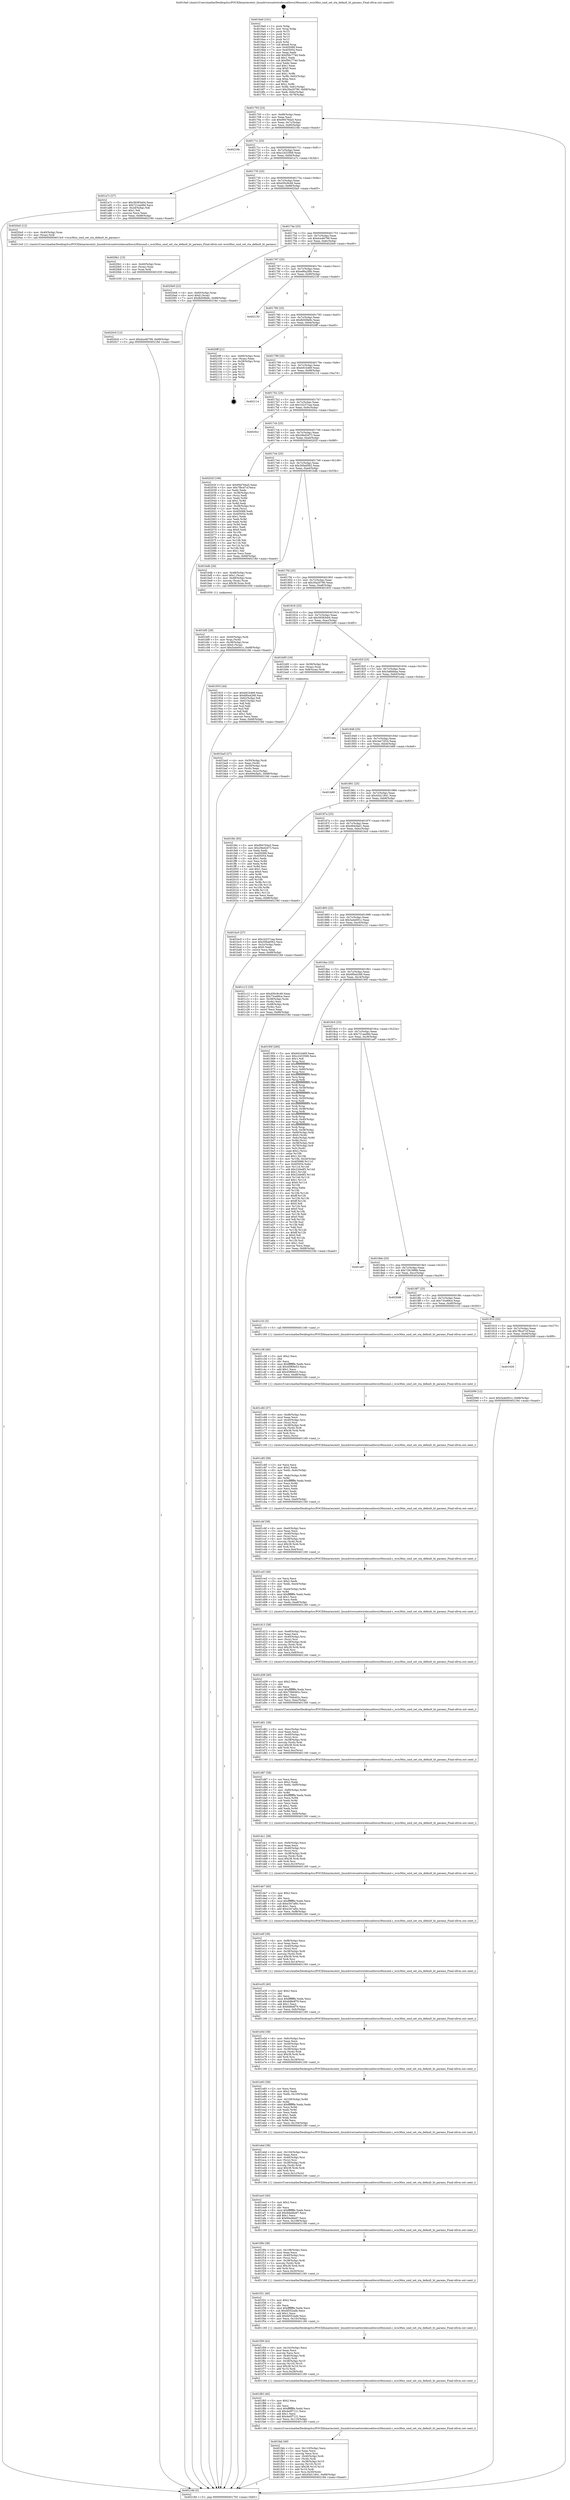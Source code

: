 digraph "0x4016a0" {
  label = "0x4016a0 (/mnt/c/Users/mathe/Desktop/tcc/POCII/binaries/extr_linuxdriversnetwirelessathwcn36xxsmd.c_wcn36xx_smd_set_sta_default_ht_params_Final-ollvm.out::main(0))"
  labelloc = "t"
  node[shape=record]

  Entry [label="",width=0.3,height=0.3,shape=circle,fillcolor=black,style=filled]
  "0x401705" [label="{
     0x401705 [23]\l
     | [instrs]\l
     &nbsp;&nbsp;0x401705 \<+3\>: mov -0x68(%rbp),%eax\l
     &nbsp;&nbsp;0x401708 \<+2\>: mov %eax,%ecx\l
     &nbsp;&nbsp;0x40170a \<+6\>: sub $0x994764a5,%ecx\l
     &nbsp;&nbsp;0x401710 \<+3\>: mov %eax,-0x7c(%rbp)\l
     &nbsp;&nbsp;0x401713 \<+3\>: mov %ecx,-0x80(%rbp)\l
     &nbsp;&nbsp;0x401716 \<+6\>: je 000000000040216b \<main+0xacb\>\l
  }"]
  "0x40216b" [label="{
     0x40216b\l
  }", style=dashed]
  "0x40171c" [label="{
     0x40171c [25]\l
     | [instrs]\l
     &nbsp;&nbsp;0x40171c \<+5\>: jmp 0000000000401721 \<main+0x81\>\l
     &nbsp;&nbsp;0x401721 \<+3\>: mov -0x7c(%rbp),%eax\l
     &nbsp;&nbsp;0x401724 \<+5\>: sub $0xc2433568,%eax\l
     &nbsp;&nbsp;0x401729 \<+6\>: mov %eax,-0x84(%rbp)\l
     &nbsp;&nbsp;0x40172f \<+6\>: je 0000000000401a7c \<main+0x3dc\>\l
  }"]
  Exit [label="",width=0.3,height=0.3,shape=circle,fillcolor=black,style=filled,peripheries=2]
  "0x401a7c" [label="{
     0x401a7c [27]\l
     | [instrs]\l
     &nbsp;&nbsp;0x401a7c \<+5\>: mov $0x39383e04,%eax\l
     &nbsp;&nbsp;0x401a81 \<+5\>: mov $0x721aed9d,%ecx\l
     &nbsp;&nbsp;0x401a86 \<+3\>: mov -0x2d(%rbp),%dl\l
     &nbsp;&nbsp;0x401a89 \<+3\>: test $0x1,%dl\l
     &nbsp;&nbsp;0x401a8c \<+3\>: cmovne %ecx,%eax\l
     &nbsp;&nbsp;0x401a8f \<+3\>: mov %eax,-0x68(%rbp)\l
     &nbsp;&nbsp;0x401a92 \<+5\>: jmp 000000000040218d \<main+0xaed\>\l
  }"]
  "0x401735" [label="{
     0x401735 [25]\l
     | [instrs]\l
     &nbsp;&nbsp;0x401735 \<+5\>: jmp 000000000040173a \<main+0x9a\>\l
     &nbsp;&nbsp;0x40173a \<+3\>: mov -0x7c(%rbp),%eax\l
     &nbsp;&nbsp;0x40173d \<+5\>: sub $0xd30c9c48,%eax\l
     &nbsp;&nbsp;0x401742 \<+6\>: mov %eax,-0x88(%rbp)\l
     &nbsp;&nbsp;0x401748 \<+6\>: je 00000000004020a5 \<main+0xa05\>\l
  }"]
  "0x4020c0" [label="{
     0x4020c0 [12]\l
     | [instrs]\l
     &nbsp;&nbsp;0x4020c0 \<+7\>: movl $0xdce46799,-0x68(%rbp)\l
     &nbsp;&nbsp;0x4020c7 \<+5\>: jmp 000000000040218d \<main+0xaed\>\l
  }"]
  "0x4020a5" [label="{
     0x4020a5 [12]\l
     | [instrs]\l
     &nbsp;&nbsp;0x4020a5 \<+4\>: mov -0x40(%rbp),%rax\l
     &nbsp;&nbsp;0x4020a9 \<+3\>: mov (%rax),%rdi\l
     &nbsp;&nbsp;0x4020ac \<+5\>: call 00000000004013c0 \<wcn36xx_smd_set_sta_default_ht_params\>\l
     | [calls]\l
     &nbsp;&nbsp;0x4013c0 \{1\} (/mnt/c/Users/mathe/Desktop/tcc/POCII/binaries/extr_linuxdriversnetwirelessathwcn36xxsmd.c_wcn36xx_smd_set_sta_default_ht_params_Final-ollvm.out::wcn36xx_smd_set_sta_default_ht_params)\l
  }"]
  "0x40174e" [label="{
     0x40174e [25]\l
     | [instrs]\l
     &nbsp;&nbsp;0x40174e \<+5\>: jmp 0000000000401753 \<main+0xb3\>\l
     &nbsp;&nbsp;0x401753 \<+3\>: mov -0x7c(%rbp),%eax\l
     &nbsp;&nbsp;0x401756 \<+5\>: sub $0xdce46799,%eax\l
     &nbsp;&nbsp;0x40175b \<+6\>: mov %eax,-0x8c(%rbp)\l
     &nbsp;&nbsp;0x401761 \<+6\>: je 00000000004020e9 \<main+0xa49\>\l
  }"]
  "0x4020b1" [label="{
     0x4020b1 [15]\l
     | [instrs]\l
     &nbsp;&nbsp;0x4020b1 \<+4\>: mov -0x40(%rbp),%rax\l
     &nbsp;&nbsp;0x4020b5 \<+3\>: mov (%rax),%rax\l
     &nbsp;&nbsp;0x4020b8 \<+3\>: mov %rax,%rdi\l
     &nbsp;&nbsp;0x4020bb \<+5\>: call 0000000000401030 \<free@plt\>\l
     | [calls]\l
     &nbsp;&nbsp;0x401030 \{1\} (unknown)\l
  }"]
  "0x4020e9" [label="{
     0x4020e9 [22]\l
     | [instrs]\l
     &nbsp;&nbsp;0x4020e9 \<+4\>: mov -0x60(%rbp),%rax\l
     &nbsp;&nbsp;0x4020ed \<+6\>: movl $0x0,(%rax)\l
     &nbsp;&nbsp;0x4020f3 \<+7\>: movl $0xfb509e9c,-0x68(%rbp)\l
     &nbsp;&nbsp;0x4020fa \<+5\>: jmp 000000000040218d \<main+0xaed\>\l
  }"]
  "0x401767" [label="{
     0x401767 [25]\l
     | [instrs]\l
     &nbsp;&nbsp;0x401767 \<+5\>: jmp 000000000040176c \<main+0xcc\>\l
     &nbsp;&nbsp;0x40176c \<+3\>: mov -0x7c(%rbp),%eax\l
     &nbsp;&nbsp;0x40176f \<+5\>: sub $0xe86a2f0b,%eax\l
     &nbsp;&nbsp;0x401774 \<+6\>: mov %eax,-0x90(%rbp)\l
     &nbsp;&nbsp;0x40177a \<+6\>: je 0000000000402150 \<main+0xab0\>\l
  }"]
  "0x401929" [label="{
     0x401929\l
  }", style=dashed]
  "0x402150" [label="{
     0x402150\l
  }", style=dashed]
  "0x401780" [label="{
     0x401780 [25]\l
     | [instrs]\l
     &nbsp;&nbsp;0x401780 \<+5\>: jmp 0000000000401785 \<main+0xe5\>\l
     &nbsp;&nbsp;0x401785 \<+3\>: mov -0x7c(%rbp),%eax\l
     &nbsp;&nbsp;0x401788 \<+5\>: sub $0xfb509e9c,%eax\l
     &nbsp;&nbsp;0x40178d \<+6\>: mov %eax,-0x94(%rbp)\l
     &nbsp;&nbsp;0x401793 \<+6\>: je 00000000004020ff \<main+0xa5f\>\l
  }"]
  "0x402099" [label="{
     0x402099 [12]\l
     | [instrs]\l
     &nbsp;&nbsp;0x402099 \<+7\>: movl $0x5a4e001c,-0x68(%rbp)\l
     &nbsp;&nbsp;0x4020a0 \<+5\>: jmp 000000000040218d \<main+0xaed\>\l
  }"]
  "0x4020ff" [label="{
     0x4020ff [21]\l
     | [instrs]\l
     &nbsp;&nbsp;0x4020ff \<+4\>: mov -0x60(%rbp),%rax\l
     &nbsp;&nbsp;0x402103 \<+2\>: mov (%rax),%eax\l
     &nbsp;&nbsp;0x402105 \<+4\>: lea -0x28(%rbp),%rsp\l
     &nbsp;&nbsp;0x402109 \<+1\>: pop %rbx\l
     &nbsp;&nbsp;0x40210a \<+2\>: pop %r12\l
     &nbsp;&nbsp;0x40210c \<+2\>: pop %r13\l
     &nbsp;&nbsp;0x40210e \<+2\>: pop %r14\l
     &nbsp;&nbsp;0x402110 \<+2\>: pop %r15\l
     &nbsp;&nbsp;0x402112 \<+1\>: pop %rbp\l
     &nbsp;&nbsp;0x402113 \<+1\>: ret\l
  }"]
  "0x401799" [label="{
     0x401799 [25]\l
     | [instrs]\l
     &nbsp;&nbsp;0x401799 \<+5\>: jmp 000000000040179e \<main+0xfe\>\l
     &nbsp;&nbsp;0x40179e \<+3\>: mov -0x7c(%rbp),%eax\l
     &nbsp;&nbsp;0x4017a1 \<+5\>: sub $0xb91b469,%eax\l
     &nbsp;&nbsp;0x4017a6 \<+6\>: mov %eax,-0x98(%rbp)\l
     &nbsp;&nbsp;0x4017ac \<+6\>: je 0000000000402114 \<main+0xa74\>\l
  }"]
  "0x401fab" [label="{
     0x401fab [49]\l
     | [instrs]\l
     &nbsp;&nbsp;0x401fab \<+6\>: mov -0x110(%rbp),%ecx\l
     &nbsp;&nbsp;0x401fb1 \<+3\>: imul %eax,%ecx\l
     &nbsp;&nbsp;0x401fb4 \<+3\>: movslq %ecx,%rsi\l
     &nbsp;&nbsp;0x401fb7 \<+4\>: mov -0x40(%rbp),%rdi\l
     &nbsp;&nbsp;0x401fbb \<+3\>: mov (%rdi),%rdi\l
     &nbsp;&nbsp;0x401fbe \<+4\>: mov -0x38(%rbp),%r10\l
     &nbsp;&nbsp;0x401fc2 \<+3\>: movslq (%r10),%r10\l
     &nbsp;&nbsp;0x401fc5 \<+4\>: imul $0x38,%r10,%r10\l
     &nbsp;&nbsp;0x401fc9 \<+3\>: add %r10,%rdi\l
     &nbsp;&nbsp;0x401fcc \<+4\>: mov %rsi,0x30(%rdi)\l
     &nbsp;&nbsp;0x401fd0 \<+7\>: movl $0x45d11841,-0x68(%rbp)\l
     &nbsp;&nbsp;0x401fd7 \<+5\>: jmp 000000000040218d \<main+0xaed\>\l
  }"]
  "0x402114" [label="{
     0x402114\l
  }", style=dashed]
  "0x4017b2" [label="{
     0x4017b2 [25]\l
     | [instrs]\l
     &nbsp;&nbsp;0x4017b2 \<+5\>: jmp 00000000004017b7 \<main+0x117\>\l
     &nbsp;&nbsp;0x4017b7 \<+3\>: mov -0x7c(%rbp),%eax\l
     &nbsp;&nbsp;0x4017ba \<+5\>: sub $0x1b237caa,%eax\l
     &nbsp;&nbsp;0x4017bf \<+6\>: mov %eax,-0x9c(%rbp)\l
     &nbsp;&nbsp;0x4017c5 \<+6\>: je 00000000004020cc \<main+0xa2c\>\l
  }"]
  "0x401f83" [label="{
     0x401f83 [40]\l
     | [instrs]\l
     &nbsp;&nbsp;0x401f83 \<+5\>: mov $0x2,%ecx\l
     &nbsp;&nbsp;0x401f88 \<+1\>: cltd\l
     &nbsp;&nbsp;0x401f89 \<+2\>: idiv %ecx\l
     &nbsp;&nbsp;0x401f8b \<+6\>: imul $0xfffffffe,%edx,%ecx\l
     &nbsp;&nbsp;0x401f91 \<+6\>: sub $0x4e0f7121,%ecx\l
     &nbsp;&nbsp;0x401f97 \<+3\>: add $0x1,%ecx\l
     &nbsp;&nbsp;0x401f9a \<+6\>: add $0x4e0f7121,%ecx\l
     &nbsp;&nbsp;0x401fa0 \<+6\>: mov %ecx,-0x110(%rbp)\l
     &nbsp;&nbsp;0x401fa6 \<+5\>: call 0000000000401160 \<next_i\>\l
     | [calls]\l
     &nbsp;&nbsp;0x401160 \{1\} (/mnt/c/Users/mathe/Desktop/tcc/POCII/binaries/extr_linuxdriversnetwirelessathwcn36xxsmd.c_wcn36xx_smd_set_sta_default_ht_params_Final-ollvm.out::next_i)\l
  }"]
  "0x4020cc" [label="{
     0x4020cc\l
  }", style=dashed]
  "0x4017cb" [label="{
     0x4017cb [25]\l
     | [instrs]\l
     &nbsp;&nbsp;0x4017cb \<+5\>: jmp 00000000004017d0 \<main+0x130\>\l
     &nbsp;&nbsp;0x4017d0 \<+3\>: mov -0x7c(%rbp),%eax\l
     &nbsp;&nbsp;0x4017d3 \<+5\>: sub $0x29ed2d73,%eax\l
     &nbsp;&nbsp;0x4017d8 \<+6\>: mov %eax,-0xa0(%rbp)\l
     &nbsp;&nbsp;0x4017de \<+6\>: je 000000000040202f \<main+0x98f\>\l
  }"]
  "0x401f59" [label="{
     0x401f59 [42]\l
     | [instrs]\l
     &nbsp;&nbsp;0x401f59 \<+6\>: mov -0x10c(%rbp),%ecx\l
     &nbsp;&nbsp;0x401f5f \<+3\>: imul %eax,%ecx\l
     &nbsp;&nbsp;0x401f62 \<+3\>: movslq %ecx,%rsi\l
     &nbsp;&nbsp;0x401f65 \<+4\>: mov -0x40(%rbp),%rdi\l
     &nbsp;&nbsp;0x401f69 \<+3\>: mov (%rdi),%rdi\l
     &nbsp;&nbsp;0x401f6c \<+4\>: mov -0x38(%rbp),%r10\l
     &nbsp;&nbsp;0x401f70 \<+3\>: movslq (%r10),%r10\l
     &nbsp;&nbsp;0x401f73 \<+4\>: imul $0x38,%r10,%r10\l
     &nbsp;&nbsp;0x401f77 \<+3\>: add %r10,%rdi\l
     &nbsp;&nbsp;0x401f7a \<+4\>: mov %rsi,0x28(%rdi)\l
     &nbsp;&nbsp;0x401f7e \<+5\>: call 0000000000401160 \<next_i\>\l
     | [calls]\l
     &nbsp;&nbsp;0x401160 \{1\} (/mnt/c/Users/mathe/Desktop/tcc/POCII/binaries/extr_linuxdriversnetwirelessathwcn36xxsmd.c_wcn36xx_smd_set_sta_default_ht_params_Final-ollvm.out::next_i)\l
  }"]
  "0x40202f" [label="{
     0x40202f [106]\l
     | [instrs]\l
     &nbsp;&nbsp;0x40202f \<+5\>: mov $0x994764a5,%eax\l
     &nbsp;&nbsp;0x402034 \<+5\>: mov $0x7fbcd7cf,%ecx\l
     &nbsp;&nbsp;0x402039 \<+2\>: xor %edx,%edx\l
     &nbsp;&nbsp;0x40203b \<+4\>: mov -0x38(%rbp),%rsi\l
     &nbsp;&nbsp;0x40203f \<+2\>: mov (%rsi),%edi\l
     &nbsp;&nbsp;0x402041 \<+3\>: mov %edx,%r8d\l
     &nbsp;&nbsp;0x402044 \<+4\>: sub $0x1,%r8d\l
     &nbsp;&nbsp;0x402048 \<+3\>: sub %r8d,%edi\l
     &nbsp;&nbsp;0x40204b \<+4\>: mov -0x38(%rbp),%rsi\l
     &nbsp;&nbsp;0x40204f \<+2\>: mov %edi,(%rsi)\l
     &nbsp;&nbsp;0x402051 \<+7\>: mov 0x405068,%edi\l
     &nbsp;&nbsp;0x402058 \<+8\>: mov 0x405054,%r8d\l
     &nbsp;&nbsp;0x402060 \<+3\>: sub $0x1,%edx\l
     &nbsp;&nbsp;0x402063 \<+3\>: mov %edi,%r9d\l
     &nbsp;&nbsp;0x402066 \<+3\>: add %edx,%r9d\l
     &nbsp;&nbsp;0x402069 \<+4\>: imul %r9d,%edi\l
     &nbsp;&nbsp;0x40206d \<+3\>: and $0x1,%edi\l
     &nbsp;&nbsp;0x402070 \<+3\>: cmp $0x0,%edi\l
     &nbsp;&nbsp;0x402073 \<+4\>: sete %r10b\l
     &nbsp;&nbsp;0x402077 \<+4\>: cmp $0xa,%r8d\l
     &nbsp;&nbsp;0x40207b \<+4\>: setl %r11b\l
     &nbsp;&nbsp;0x40207f \<+3\>: mov %r10b,%bl\l
     &nbsp;&nbsp;0x402082 \<+3\>: and %r11b,%bl\l
     &nbsp;&nbsp;0x402085 \<+3\>: xor %r11b,%r10b\l
     &nbsp;&nbsp;0x402088 \<+3\>: or %r10b,%bl\l
     &nbsp;&nbsp;0x40208b \<+3\>: test $0x1,%bl\l
     &nbsp;&nbsp;0x40208e \<+3\>: cmovne %ecx,%eax\l
     &nbsp;&nbsp;0x402091 \<+3\>: mov %eax,-0x68(%rbp)\l
     &nbsp;&nbsp;0x402094 \<+5\>: jmp 000000000040218d \<main+0xaed\>\l
  }"]
  "0x4017e4" [label="{
     0x4017e4 [25]\l
     | [instrs]\l
     &nbsp;&nbsp;0x4017e4 \<+5\>: jmp 00000000004017e9 \<main+0x149\>\l
     &nbsp;&nbsp;0x4017e9 \<+3\>: mov -0x7c(%rbp),%eax\l
     &nbsp;&nbsp;0x4017ec \<+5\>: sub $0x300ad562,%eax\l
     &nbsp;&nbsp;0x4017f1 \<+6\>: mov %eax,-0xa4(%rbp)\l
     &nbsp;&nbsp;0x4017f7 \<+6\>: je 0000000000401bdb \<main+0x53b\>\l
  }"]
  "0x401f31" [label="{
     0x401f31 [40]\l
     | [instrs]\l
     &nbsp;&nbsp;0x401f31 \<+5\>: mov $0x2,%ecx\l
     &nbsp;&nbsp;0x401f36 \<+1\>: cltd\l
     &nbsp;&nbsp;0x401f37 \<+2\>: idiv %ecx\l
     &nbsp;&nbsp;0x401f39 \<+6\>: imul $0xfffffffe,%edx,%ecx\l
     &nbsp;&nbsp;0x401f3f \<+6\>: sub $0xfd552adb,%ecx\l
     &nbsp;&nbsp;0x401f45 \<+3\>: add $0x1,%ecx\l
     &nbsp;&nbsp;0x401f48 \<+6\>: add $0xfd552adb,%ecx\l
     &nbsp;&nbsp;0x401f4e \<+6\>: mov %ecx,-0x10c(%rbp)\l
     &nbsp;&nbsp;0x401f54 \<+5\>: call 0000000000401160 \<next_i\>\l
     | [calls]\l
     &nbsp;&nbsp;0x401160 \{1\} (/mnt/c/Users/mathe/Desktop/tcc/POCII/binaries/extr_linuxdriversnetwirelessathwcn36xxsmd.c_wcn36xx_smd_set_sta_default_ht_params_Final-ollvm.out::next_i)\l
  }"]
  "0x401bdb" [label="{
     0x401bdb [26]\l
     | [instrs]\l
     &nbsp;&nbsp;0x401bdb \<+4\>: mov -0x48(%rbp),%rax\l
     &nbsp;&nbsp;0x401bdf \<+6\>: movl $0x1,(%rax)\l
     &nbsp;&nbsp;0x401be5 \<+4\>: mov -0x48(%rbp),%rax\l
     &nbsp;&nbsp;0x401be9 \<+3\>: movslq (%rax),%rax\l
     &nbsp;&nbsp;0x401bec \<+4\>: imul $0x38,%rax,%rdi\l
     &nbsp;&nbsp;0x401bf0 \<+5\>: call 0000000000401050 \<malloc@plt\>\l
     | [calls]\l
     &nbsp;&nbsp;0x401050 \{1\} (unknown)\l
  }"]
  "0x4017fd" [label="{
     0x4017fd [25]\l
     | [instrs]\l
     &nbsp;&nbsp;0x4017fd \<+5\>: jmp 0000000000401802 \<main+0x162\>\l
     &nbsp;&nbsp;0x401802 \<+3\>: mov -0x7c(%rbp),%eax\l
     &nbsp;&nbsp;0x401805 \<+5\>: sub $0x30a20790,%eax\l
     &nbsp;&nbsp;0x40180a \<+6\>: mov %eax,-0xa8(%rbp)\l
     &nbsp;&nbsp;0x401810 \<+6\>: je 0000000000401933 \<main+0x293\>\l
  }"]
  "0x401f0b" [label="{
     0x401f0b [38]\l
     | [instrs]\l
     &nbsp;&nbsp;0x401f0b \<+6\>: mov -0x108(%rbp),%ecx\l
     &nbsp;&nbsp;0x401f11 \<+3\>: imul %eax,%ecx\l
     &nbsp;&nbsp;0x401f14 \<+4\>: mov -0x40(%rbp),%rsi\l
     &nbsp;&nbsp;0x401f18 \<+3\>: mov (%rsi),%rsi\l
     &nbsp;&nbsp;0x401f1b \<+4\>: mov -0x38(%rbp),%rdi\l
     &nbsp;&nbsp;0x401f1f \<+3\>: movslq (%rdi),%rdi\l
     &nbsp;&nbsp;0x401f22 \<+4\>: imul $0x38,%rdi,%rdi\l
     &nbsp;&nbsp;0x401f26 \<+3\>: add %rdi,%rsi\l
     &nbsp;&nbsp;0x401f29 \<+3\>: mov %ecx,0x20(%rsi)\l
     &nbsp;&nbsp;0x401f2c \<+5\>: call 0000000000401160 \<next_i\>\l
     | [calls]\l
     &nbsp;&nbsp;0x401160 \{1\} (/mnt/c/Users/mathe/Desktop/tcc/POCII/binaries/extr_linuxdriversnetwirelessathwcn36xxsmd.c_wcn36xx_smd_set_sta_default_ht_params_Final-ollvm.out::next_i)\l
  }"]
  "0x401933" [label="{
     0x401933 [44]\l
     | [instrs]\l
     &nbsp;&nbsp;0x401933 \<+5\>: mov $0xb91b469,%eax\l
     &nbsp;&nbsp;0x401938 \<+5\>: mov $0x6f0a4268,%ecx\l
     &nbsp;&nbsp;0x40193d \<+3\>: mov -0x62(%rbp),%dl\l
     &nbsp;&nbsp;0x401940 \<+4\>: mov -0x61(%rbp),%sil\l
     &nbsp;&nbsp;0x401944 \<+3\>: mov %dl,%dil\l
     &nbsp;&nbsp;0x401947 \<+3\>: and %sil,%dil\l
     &nbsp;&nbsp;0x40194a \<+3\>: xor %sil,%dl\l
     &nbsp;&nbsp;0x40194d \<+3\>: or %dl,%dil\l
     &nbsp;&nbsp;0x401950 \<+4\>: test $0x1,%dil\l
     &nbsp;&nbsp;0x401954 \<+3\>: cmovne %ecx,%eax\l
     &nbsp;&nbsp;0x401957 \<+3\>: mov %eax,-0x68(%rbp)\l
     &nbsp;&nbsp;0x40195a \<+5\>: jmp 000000000040218d \<main+0xaed\>\l
  }"]
  "0x401816" [label="{
     0x401816 [25]\l
     | [instrs]\l
     &nbsp;&nbsp;0x401816 \<+5\>: jmp 000000000040181b \<main+0x17b\>\l
     &nbsp;&nbsp;0x40181b \<+3\>: mov -0x7c(%rbp),%eax\l
     &nbsp;&nbsp;0x40181e \<+5\>: sub $0x39383e04,%eax\l
     &nbsp;&nbsp;0x401823 \<+6\>: mov %eax,-0xac(%rbp)\l
     &nbsp;&nbsp;0x401829 \<+6\>: je 0000000000401b95 \<main+0x4f5\>\l
  }"]
  "0x40218d" [label="{
     0x40218d [5]\l
     | [instrs]\l
     &nbsp;&nbsp;0x40218d \<+5\>: jmp 0000000000401705 \<main+0x65\>\l
  }"]
  "0x4016a0" [label="{
     0x4016a0 [101]\l
     | [instrs]\l
     &nbsp;&nbsp;0x4016a0 \<+1\>: push %rbp\l
     &nbsp;&nbsp;0x4016a1 \<+3\>: mov %rsp,%rbp\l
     &nbsp;&nbsp;0x4016a4 \<+2\>: push %r15\l
     &nbsp;&nbsp;0x4016a6 \<+2\>: push %r14\l
     &nbsp;&nbsp;0x4016a8 \<+2\>: push %r13\l
     &nbsp;&nbsp;0x4016aa \<+2\>: push %r12\l
     &nbsp;&nbsp;0x4016ac \<+1\>: push %rbx\l
     &nbsp;&nbsp;0x4016ad \<+7\>: sub $0xe8,%rsp\l
     &nbsp;&nbsp;0x4016b4 \<+7\>: mov 0x405068,%eax\l
     &nbsp;&nbsp;0x4016bb \<+7\>: mov 0x405054,%ecx\l
     &nbsp;&nbsp;0x4016c2 \<+2\>: mov %eax,%edx\l
     &nbsp;&nbsp;0x4016c4 \<+6\>: add $0xf56c774d,%edx\l
     &nbsp;&nbsp;0x4016ca \<+3\>: sub $0x1,%edx\l
     &nbsp;&nbsp;0x4016cd \<+6\>: sub $0xf56c774d,%edx\l
     &nbsp;&nbsp;0x4016d3 \<+3\>: imul %edx,%eax\l
     &nbsp;&nbsp;0x4016d6 \<+3\>: and $0x1,%eax\l
     &nbsp;&nbsp;0x4016d9 \<+3\>: cmp $0x0,%eax\l
     &nbsp;&nbsp;0x4016dc \<+4\>: sete %r8b\l
     &nbsp;&nbsp;0x4016e0 \<+4\>: and $0x1,%r8b\l
     &nbsp;&nbsp;0x4016e4 \<+4\>: mov %r8b,-0x62(%rbp)\l
     &nbsp;&nbsp;0x4016e8 \<+3\>: cmp $0xa,%ecx\l
     &nbsp;&nbsp;0x4016eb \<+4\>: setl %r8b\l
     &nbsp;&nbsp;0x4016ef \<+4\>: and $0x1,%r8b\l
     &nbsp;&nbsp;0x4016f3 \<+4\>: mov %r8b,-0x61(%rbp)\l
     &nbsp;&nbsp;0x4016f7 \<+7\>: movl $0x30a20790,-0x68(%rbp)\l
     &nbsp;&nbsp;0x4016fe \<+3\>: mov %edi,-0x6c(%rbp)\l
     &nbsp;&nbsp;0x401701 \<+4\>: mov %rsi,-0x78(%rbp)\l
  }"]
  "0x401ee3" [label="{
     0x401ee3 [40]\l
     | [instrs]\l
     &nbsp;&nbsp;0x401ee3 \<+5\>: mov $0x2,%ecx\l
     &nbsp;&nbsp;0x401ee8 \<+1\>: cltd\l
     &nbsp;&nbsp;0x401ee9 \<+2\>: idiv %ecx\l
     &nbsp;&nbsp;0x401eeb \<+6\>: imul $0xfffffffe,%edx,%ecx\l
     &nbsp;&nbsp;0x401ef1 \<+6\>: add $0x9da46a97,%ecx\l
     &nbsp;&nbsp;0x401ef7 \<+3\>: add $0x1,%ecx\l
     &nbsp;&nbsp;0x401efa \<+6\>: sub $0x9da46a97,%ecx\l
     &nbsp;&nbsp;0x401f00 \<+6\>: mov %ecx,-0x108(%rbp)\l
     &nbsp;&nbsp;0x401f06 \<+5\>: call 0000000000401160 \<next_i\>\l
     | [calls]\l
     &nbsp;&nbsp;0x401160 \{1\} (/mnt/c/Users/mathe/Desktop/tcc/POCII/binaries/extr_linuxdriversnetwirelessathwcn36xxsmd.c_wcn36xx_smd_set_sta_default_ht_params_Final-ollvm.out::next_i)\l
  }"]
  "0x401b95" [label="{
     0x401b95 [16]\l
     | [instrs]\l
     &nbsp;&nbsp;0x401b95 \<+4\>: mov -0x58(%rbp),%rax\l
     &nbsp;&nbsp;0x401b99 \<+3\>: mov (%rax),%rax\l
     &nbsp;&nbsp;0x401b9c \<+4\>: mov 0x8(%rax),%rdi\l
     &nbsp;&nbsp;0x401ba0 \<+5\>: call 0000000000401060 \<atoi@plt\>\l
     | [calls]\l
     &nbsp;&nbsp;0x401060 \{1\} (unknown)\l
  }"]
  "0x40182f" [label="{
     0x40182f [25]\l
     | [instrs]\l
     &nbsp;&nbsp;0x40182f \<+5\>: jmp 0000000000401834 \<main+0x194\>\l
     &nbsp;&nbsp;0x401834 \<+3\>: mov -0x7c(%rbp),%eax\l
     &nbsp;&nbsp;0x401837 \<+5\>: sub $0x3a6bfdaa,%eax\l
     &nbsp;&nbsp;0x40183c \<+6\>: mov %eax,-0xb0(%rbp)\l
     &nbsp;&nbsp;0x401842 \<+6\>: je 0000000000401aea \<main+0x44a\>\l
  }"]
  "0x401ebd" [label="{
     0x401ebd [38]\l
     | [instrs]\l
     &nbsp;&nbsp;0x401ebd \<+6\>: mov -0x104(%rbp),%ecx\l
     &nbsp;&nbsp;0x401ec3 \<+3\>: imul %eax,%ecx\l
     &nbsp;&nbsp;0x401ec6 \<+4\>: mov -0x40(%rbp),%rsi\l
     &nbsp;&nbsp;0x401eca \<+3\>: mov (%rsi),%rsi\l
     &nbsp;&nbsp;0x401ecd \<+4\>: mov -0x38(%rbp),%rdi\l
     &nbsp;&nbsp;0x401ed1 \<+3\>: movslq (%rdi),%rdi\l
     &nbsp;&nbsp;0x401ed4 \<+4\>: imul $0x38,%rdi,%rdi\l
     &nbsp;&nbsp;0x401ed8 \<+3\>: add %rdi,%rsi\l
     &nbsp;&nbsp;0x401edb \<+3\>: mov %ecx,0x1c(%rsi)\l
     &nbsp;&nbsp;0x401ede \<+5\>: call 0000000000401160 \<next_i\>\l
     | [calls]\l
     &nbsp;&nbsp;0x401160 \{1\} (/mnt/c/Users/mathe/Desktop/tcc/POCII/binaries/extr_linuxdriversnetwirelessathwcn36xxsmd.c_wcn36xx_smd_set_sta_default_ht_params_Final-ollvm.out::next_i)\l
  }"]
  "0x401aea" [label="{
     0x401aea\l
  }", style=dashed]
  "0x401848" [label="{
     0x401848 [25]\l
     | [instrs]\l
     &nbsp;&nbsp;0x401848 \<+5\>: jmp 000000000040184d \<main+0x1ad\>\l
     &nbsp;&nbsp;0x40184d \<+3\>: mov -0x7c(%rbp),%eax\l
     &nbsp;&nbsp;0x401850 \<+5\>: sub $0x3ee72f1b,%eax\l
     &nbsp;&nbsp;0x401855 \<+6\>: mov %eax,-0xb4(%rbp)\l
     &nbsp;&nbsp;0x40185b \<+6\>: je 0000000000401b89 \<main+0x4e9\>\l
  }"]
  "0x401e83" [label="{
     0x401e83 [58]\l
     | [instrs]\l
     &nbsp;&nbsp;0x401e83 \<+2\>: xor %ecx,%ecx\l
     &nbsp;&nbsp;0x401e85 \<+5\>: mov $0x2,%edx\l
     &nbsp;&nbsp;0x401e8a \<+6\>: mov %edx,-0x100(%rbp)\l
     &nbsp;&nbsp;0x401e90 \<+1\>: cltd\l
     &nbsp;&nbsp;0x401e91 \<+7\>: mov -0x100(%rbp),%r8d\l
     &nbsp;&nbsp;0x401e98 \<+3\>: idiv %r8d\l
     &nbsp;&nbsp;0x401e9b \<+6\>: imul $0xfffffffe,%edx,%edx\l
     &nbsp;&nbsp;0x401ea1 \<+3\>: mov %ecx,%r9d\l
     &nbsp;&nbsp;0x401ea4 \<+3\>: sub %edx,%r9d\l
     &nbsp;&nbsp;0x401ea7 \<+2\>: mov %ecx,%edx\l
     &nbsp;&nbsp;0x401ea9 \<+3\>: sub $0x1,%edx\l
     &nbsp;&nbsp;0x401eac \<+3\>: add %edx,%r9d\l
     &nbsp;&nbsp;0x401eaf \<+3\>: sub %r9d,%ecx\l
     &nbsp;&nbsp;0x401eb2 \<+6\>: mov %ecx,-0x104(%rbp)\l
     &nbsp;&nbsp;0x401eb8 \<+5\>: call 0000000000401160 \<next_i\>\l
     | [calls]\l
     &nbsp;&nbsp;0x401160 \{1\} (/mnt/c/Users/mathe/Desktop/tcc/POCII/binaries/extr_linuxdriversnetwirelessathwcn36xxsmd.c_wcn36xx_smd_set_sta_default_ht_params_Final-ollvm.out::next_i)\l
  }"]
  "0x401b89" [label="{
     0x401b89\l
  }", style=dashed]
  "0x401861" [label="{
     0x401861 [25]\l
     | [instrs]\l
     &nbsp;&nbsp;0x401861 \<+5\>: jmp 0000000000401866 \<main+0x1c6\>\l
     &nbsp;&nbsp;0x401866 \<+3\>: mov -0x7c(%rbp),%eax\l
     &nbsp;&nbsp;0x401869 \<+5\>: sub $0x45d11841,%eax\l
     &nbsp;&nbsp;0x40186e \<+6\>: mov %eax,-0xb8(%rbp)\l
     &nbsp;&nbsp;0x401874 \<+6\>: je 0000000000401fdc \<main+0x93c\>\l
  }"]
  "0x401e5d" [label="{
     0x401e5d [38]\l
     | [instrs]\l
     &nbsp;&nbsp;0x401e5d \<+6\>: mov -0xfc(%rbp),%ecx\l
     &nbsp;&nbsp;0x401e63 \<+3\>: imul %eax,%ecx\l
     &nbsp;&nbsp;0x401e66 \<+4\>: mov -0x40(%rbp),%rsi\l
     &nbsp;&nbsp;0x401e6a \<+3\>: mov (%rsi),%rsi\l
     &nbsp;&nbsp;0x401e6d \<+4\>: mov -0x38(%rbp),%rdi\l
     &nbsp;&nbsp;0x401e71 \<+3\>: movslq (%rdi),%rdi\l
     &nbsp;&nbsp;0x401e74 \<+4\>: imul $0x38,%rdi,%rdi\l
     &nbsp;&nbsp;0x401e78 \<+3\>: add %rdi,%rsi\l
     &nbsp;&nbsp;0x401e7b \<+3\>: mov %ecx,0x18(%rsi)\l
     &nbsp;&nbsp;0x401e7e \<+5\>: call 0000000000401160 \<next_i\>\l
     | [calls]\l
     &nbsp;&nbsp;0x401160 \{1\} (/mnt/c/Users/mathe/Desktop/tcc/POCII/binaries/extr_linuxdriversnetwirelessathwcn36xxsmd.c_wcn36xx_smd_set_sta_default_ht_params_Final-ollvm.out::next_i)\l
  }"]
  "0x401fdc" [label="{
     0x401fdc [83]\l
     | [instrs]\l
     &nbsp;&nbsp;0x401fdc \<+5\>: mov $0x994764a5,%eax\l
     &nbsp;&nbsp;0x401fe1 \<+5\>: mov $0x29ed2d73,%ecx\l
     &nbsp;&nbsp;0x401fe6 \<+2\>: xor %edx,%edx\l
     &nbsp;&nbsp;0x401fe8 \<+7\>: mov 0x405068,%esi\l
     &nbsp;&nbsp;0x401fef \<+7\>: mov 0x405054,%edi\l
     &nbsp;&nbsp;0x401ff6 \<+3\>: sub $0x1,%edx\l
     &nbsp;&nbsp;0x401ff9 \<+3\>: mov %esi,%r8d\l
     &nbsp;&nbsp;0x401ffc \<+3\>: add %edx,%r8d\l
     &nbsp;&nbsp;0x401fff \<+4\>: imul %r8d,%esi\l
     &nbsp;&nbsp;0x402003 \<+3\>: and $0x1,%esi\l
     &nbsp;&nbsp;0x402006 \<+3\>: cmp $0x0,%esi\l
     &nbsp;&nbsp;0x402009 \<+4\>: sete %r9b\l
     &nbsp;&nbsp;0x40200d \<+3\>: cmp $0xa,%edi\l
     &nbsp;&nbsp;0x402010 \<+4\>: setl %r10b\l
     &nbsp;&nbsp;0x402014 \<+3\>: mov %r9b,%r11b\l
     &nbsp;&nbsp;0x402017 \<+3\>: and %r10b,%r11b\l
     &nbsp;&nbsp;0x40201a \<+3\>: xor %r10b,%r9b\l
     &nbsp;&nbsp;0x40201d \<+3\>: or %r9b,%r11b\l
     &nbsp;&nbsp;0x402020 \<+4\>: test $0x1,%r11b\l
     &nbsp;&nbsp;0x402024 \<+3\>: cmovne %ecx,%eax\l
     &nbsp;&nbsp;0x402027 \<+3\>: mov %eax,-0x68(%rbp)\l
     &nbsp;&nbsp;0x40202a \<+5\>: jmp 000000000040218d \<main+0xaed\>\l
  }"]
  "0x40187a" [label="{
     0x40187a [25]\l
     | [instrs]\l
     &nbsp;&nbsp;0x40187a \<+5\>: jmp 000000000040187f \<main+0x1df\>\l
     &nbsp;&nbsp;0x40187f \<+3\>: mov -0x7c(%rbp),%eax\l
     &nbsp;&nbsp;0x401882 \<+5\>: sub $0x494cfad1,%eax\l
     &nbsp;&nbsp;0x401887 \<+6\>: mov %eax,-0xbc(%rbp)\l
     &nbsp;&nbsp;0x40188d \<+6\>: je 0000000000401bc0 \<main+0x520\>\l
  }"]
  "0x401e35" [label="{
     0x401e35 [40]\l
     | [instrs]\l
     &nbsp;&nbsp;0x401e35 \<+5\>: mov $0x2,%ecx\l
     &nbsp;&nbsp;0x401e3a \<+1\>: cltd\l
     &nbsp;&nbsp;0x401e3b \<+2\>: idiv %ecx\l
     &nbsp;&nbsp;0x401e3d \<+6\>: imul $0xfffffffe,%edx,%ecx\l
     &nbsp;&nbsp;0x401e43 \<+6\>: add $0x6dfedf79,%ecx\l
     &nbsp;&nbsp;0x401e49 \<+3\>: add $0x1,%ecx\l
     &nbsp;&nbsp;0x401e4c \<+6\>: sub $0x6dfedf79,%ecx\l
     &nbsp;&nbsp;0x401e52 \<+6\>: mov %ecx,-0xfc(%rbp)\l
     &nbsp;&nbsp;0x401e58 \<+5\>: call 0000000000401160 \<next_i\>\l
     | [calls]\l
     &nbsp;&nbsp;0x401160 \{1\} (/mnt/c/Users/mathe/Desktop/tcc/POCII/binaries/extr_linuxdriversnetwirelessathwcn36xxsmd.c_wcn36xx_smd_set_sta_default_ht_params_Final-ollvm.out::next_i)\l
  }"]
  "0x401bc0" [label="{
     0x401bc0 [27]\l
     | [instrs]\l
     &nbsp;&nbsp;0x401bc0 \<+5\>: mov $0x1b237caa,%eax\l
     &nbsp;&nbsp;0x401bc5 \<+5\>: mov $0x300ad562,%ecx\l
     &nbsp;&nbsp;0x401bca \<+3\>: mov -0x2c(%rbp),%edx\l
     &nbsp;&nbsp;0x401bcd \<+3\>: cmp $0x0,%edx\l
     &nbsp;&nbsp;0x401bd0 \<+3\>: cmove %ecx,%eax\l
     &nbsp;&nbsp;0x401bd3 \<+3\>: mov %eax,-0x68(%rbp)\l
     &nbsp;&nbsp;0x401bd6 \<+5\>: jmp 000000000040218d \<main+0xaed\>\l
  }"]
  "0x401893" [label="{
     0x401893 [25]\l
     | [instrs]\l
     &nbsp;&nbsp;0x401893 \<+5\>: jmp 0000000000401898 \<main+0x1f8\>\l
     &nbsp;&nbsp;0x401898 \<+3\>: mov -0x7c(%rbp),%eax\l
     &nbsp;&nbsp;0x40189b \<+5\>: sub $0x5a4e001c,%eax\l
     &nbsp;&nbsp;0x4018a0 \<+6\>: mov %eax,-0xc0(%rbp)\l
     &nbsp;&nbsp;0x4018a6 \<+6\>: je 0000000000401c12 \<main+0x572\>\l
  }"]
  "0x401e0f" [label="{
     0x401e0f [38]\l
     | [instrs]\l
     &nbsp;&nbsp;0x401e0f \<+6\>: mov -0xf8(%rbp),%ecx\l
     &nbsp;&nbsp;0x401e15 \<+3\>: imul %eax,%ecx\l
     &nbsp;&nbsp;0x401e18 \<+4\>: mov -0x40(%rbp),%rsi\l
     &nbsp;&nbsp;0x401e1c \<+3\>: mov (%rsi),%rsi\l
     &nbsp;&nbsp;0x401e1f \<+4\>: mov -0x38(%rbp),%rdi\l
     &nbsp;&nbsp;0x401e23 \<+3\>: movslq (%rdi),%rdi\l
     &nbsp;&nbsp;0x401e26 \<+4\>: imul $0x38,%rdi,%rdi\l
     &nbsp;&nbsp;0x401e2a \<+3\>: add %rdi,%rsi\l
     &nbsp;&nbsp;0x401e2d \<+3\>: mov %ecx,0x14(%rsi)\l
     &nbsp;&nbsp;0x401e30 \<+5\>: call 0000000000401160 \<next_i\>\l
     | [calls]\l
     &nbsp;&nbsp;0x401160 \{1\} (/mnt/c/Users/mathe/Desktop/tcc/POCII/binaries/extr_linuxdriversnetwirelessathwcn36xxsmd.c_wcn36xx_smd_set_sta_default_ht_params_Final-ollvm.out::next_i)\l
  }"]
  "0x401c12" [label="{
     0x401c12 [33]\l
     | [instrs]\l
     &nbsp;&nbsp;0x401c12 \<+5\>: mov $0xd30c9c48,%eax\l
     &nbsp;&nbsp;0x401c17 \<+5\>: mov $0x73ce68ce,%ecx\l
     &nbsp;&nbsp;0x401c1c \<+4\>: mov -0x38(%rbp),%rdx\l
     &nbsp;&nbsp;0x401c20 \<+2\>: mov (%rdx),%esi\l
     &nbsp;&nbsp;0x401c22 \<+4\>: mov -0x48(%rbp),%rdx\l
     &nbsp;&nbsp;0x401c26 \<+2\>: cmp (%rdx),%esi\l
     &nbsp;&nbsp;0x401c28 \<+3\>: cmovl %ecx,%eax\l
     &nbsp;&nbsp;0x401c2b \<+3\>: mov %eax,-0x68(%rbp)\l
     &nbsp;&nbsp;0x401c2e \<+5\>: jmp 000000000040218d \<main+0xaed\>\l
  }"]
  "0x4018ac" [label="{
     0x4018ac [25]\l
     | [instrs]\l
     &nbsp;&nbsp;0x4018ac \<+5\>: jmp 00000000004018b1 \<main+0x211\>\l
     &nbsp;&nbsp;0x4018b1 \<+3\>: mov -0x7c(%rbp),%eax\l
     &nbsp;&nbsp;0x4018b4 \<+5\>: sub $0x6f0a4268,%eax\l
     &nbsp;&nbsp;0x4018b9 \<+6\>: mov %eax,-0xc4(%rbp)\l
     &nbsp;&nbsp;0x4018bf \<+6\>: je 000000000040195f \<main+0x2bf\>\l
  }"]
  "0x401de7" [label="{
     0x401de7 [40]\l
     | [instrs]\l
     &nbsp;&nbsp;0x401de7 \<+5\>: mov $0x2,%ecx\l
     &nbsp;&nbsp;0x401dec \<+1\>: cltd\l
     &nbsp;&nbsp;0x401ded \<+2\>: idiv %ecx\l
     &nbsp;&nbsp;0x401def \<+6\>: imul $0xfffffffe,%edx,%ecx\l
     &nbsp;&nbsp;0x401df5 \<+6\>: sub $0xe347af0c,%ecx\l
     &nbsp;&nbsp;0x401dfb \<+3\>: add $0x1,%ecx\l
     &nbsp;&nbsp;0x401dfe \<+6\>: add $0xe347af0c,%ecx\l
     &nbsp;&nbsp;0x401e04 \<+6\>: mov %ecx,-0xf8(%rbp)\l
     &nbsp;&nbsp;0x401e0a \<+5\>: call 0000000000401160 \<next_i\>\l
     | [calls]\l
     &nbsp;&nbsp;0x401160 \{1\} (/mnt/c/Users/mathe/Desktop/tcc/POCII/binaries/extr_linuxdriversnetwirelessathwcn36xxsmd.c_wcn36xx_smd_set_sta_default_ht_params_Final-ollvm.out::next_i)\l
  }"]
  "0x40195f" [label="{
     0x40195f [285]\l
     | [instrs]\l
     &nbsp;&nbsp;0x40195f \<+5\>: mov $0xb91b469,%eax\l
     &nbsp;&nbsp;0x401964 \<+5\>: mov $0xc2433568,%ecx\l
     &nbsp;&nbsp;0x401969 \<+2\>: mov $0x1,%dl\l
     &nbsp;&nbsp;0x40196b \<+3\>: mov %rsp,%rsi\l
     &nbsp;&nbsp;0x40196e \<+4\>: add $0xfffffffffffffff0,%rsi\l
     &nbsp;&nbsp;0x401972 \<+3\>: mov %rsi,%rsp\l
     &nbsp;&nbsp;0x401975 \<+4\>: mov %rsi,-0x60(%rbp)\l
     &nbsp;&nbsp;0x401979 \<+3\>: mov %rsp,%rsi\l
     &nbsp;&nbsp;0x40197c \<+4\>: add $0xfffffffffffffff0,%rsi\l
     &nbsp;&nbsp;0x401980 \<+3\>: mov %rsi,%rsp\l
     &nbsp;&nbsp;0x401983 \<+3\>: mov %rsp,%rdi\l
     &nbsp;&nbsp;0x401986 \<+4\>: add $0xfffffffffffffff0,%rdi\l
     &nbsp;&nbsp;0x40198a \<+3\>: mov %rdi,%rsp\l
     &nbsp;&nbsp;0x40198d \<+4\>: mov %rdi,-0x58(%rbp)\l
     &nbsp;&nbsp;0x401991 \<+3\>: mov %rsp,%rdi\l
     &nbsp;&nbsp;0x401994 \<+4\>: add $0xfffffffffffffff0,%rdi\l
     &nbsp;&nbsp;0x401998 \<+3\>: mov %rdi,%rsp\l
     &nbsp;&nbsp;0x40199b \<+4\>: mov %rdi,-0x50(%rbp)\l
     &nbsp;&nbsp;0x40199f \<+3\>: mov %rsp,%rdi\l
     &nbsp;&nbsp;0x4019a2 \<+4\>: add $0xfffffffffffffff0,%rdi\l
     &nbsp;&nbsp;0x4019a6 \<+3\>: mov %rdi,%rsp\l
     &nbsp;&nbsp;0x4019a9 \<+4\>: mov %rdi,-0x48(%rbp)\l
     &nbsp;&nbsp;0x4019ad \<+3\>: mov %rsp,%rdi\l
     &nbsp;&nbsp;0x4019b0 \<+4\>: add $0xfffffffffffffff0,%rdi\l
     &nbsp;&nbsp;0x4019b4 \<+3\>: mov %rdi,%rsp\l
     &nbsp;&nbsp;0x4019b7 \<+4\>: mov %rdi,-0x40(%rbp)\l
     &nbsp;&nbsp;0x4019bb \<+3\>: mov %rsp,%rdi\l
     &nbsp;&nbsp;0x4019be \<+4\>: add $0xfffffffffffffff0,%rdi\l
     &nbsp;&nbsp;0x4019c2 \<+3\>: mov %rdi,%rsp\l
     &nbsp;&nbsp;0x4019c5 \<+4\>: mov %rdi,-0x38(%rbp)\l
     &nbsp;&nbsp;0x4019c9 \<+4\>: mov -0x60(%rbp),%rdi\l
     &nbsp;&nbsp;0x4019cd \<+6\>: movl $0x0,(%rdi)\l
     &nbsp;&nbsp;0x4019d3 \<+4\>: mov -0x6c(%rbp),%r8d\l
     &nbsp;&nbsp;0x4019d7 \<+3\>: mov %r8d,(%rsi)\l
     &nbsp;&nbsp;0x4019da \<+4\>: mov -0x58(%rbp),%rdi\l
     &nbsp;&nbsp;0x4019de \<+4\>: mov -0x78(%rbp),%r9\l
     &nbsp;&nbsp;0x4019e2 \<+3\>: mov %r9,(%rdi)\l
     &nbsp;&nbsp;0x4019e5 \<+3\>: cmpl $0x2,(%rsi)\l
     &nbsp;&nbsp;0x4019e8 \<+4\>: setne %r10b\l
     &nbsp;&nbsp;0x4019ec \<+4\>: and $0x1,%r10b\l
     &nbsp;&nbsp;0x4019f0 \<+4\>: mov %r10b,-0x2d(%rbp)\l
     &nbsp;&nbsp;0x4019f4 \<+8\>: mov 0x405068,%r11d\l
     &nbsp;&nbsp;0x4019fc \<+7\>: mov 0x405054,%ebx\l
     &nbsp;&nbsp;0x401a03 \<+3\>: mov %r11d,%r14d\l
     &nbsp;&nbsp;0x401a06 \<+7\>: add $0x22dedf3,%r14d\l
     &nbsp;&nbsp;0x401a0d \<+4\>: sub $0x1,%r14d\l
     &nbsp;&nbsp;0x401a11 \<+7\>: sub $0x22dedf3,%r14d\l
     &nbsp;&nbsp;0x401a18 \<+4\>: imul %r14d,%r11d\l
     &nbsp;&nbsp;0x401a1c \<+4\>: and $0x1,%r11d\l
     &nbsp;&nbsp;0x401a20 \<+4\>: cmp $0x0,%r11d\l
     &nbsp;&nbsp;0x401a24 \<+4\>: sete %r10b\l
     &nbsp;&nbsp;0x401a28 \<+3\>: cmp $0xa,%ebx\l
     &nbsp;&nbsp;0x401a2b \<+4\>: setl %r15b\l
     &nbsp;&nbsp;0x401a2f \<+3\>: mov %r10b,%r12b\l
     &nbsp;&nbsp;0x401a32 \<+4\>: xor $0xff,%r12b\l
     &nbsp;&nbsp;0x401a36 \<+3\>: mov %r15b,%r13b\l
     &nbsp;&nbsp;0x401a39 \<+4\>: xor $0xff,%r13b\l
     &nbsp;&nbsp;0x401a3d \<+3\>: xor $0x0,%dl\l
     &nbsp;&nbsp;0x401a40 \<+3\>: mov %r12b,%sil\l
     &nbsp;&nbsp;0x401a43 \<+4\>: and $0x0,%sil\l
     &nbsp;&nbsp;0x401a47 \<+3\>: and %dl,%r10b\l
     &nbsp;&nbsp;0x401a4a \<+3\>: mov %r13b,%dil\l
     &nbsp;&nbsp;0x401a4d \<+4\>: and $0x0,%dil\l
     &nbsp;&nbsp;0x401a51 \<+3\>: and %dl,%r15b\l
     &nbsp;&nbsp;0x401a54 \<+3\>: or %r10b,%sil\l
     &nbsp;&nbsp;0x401a57 \<+3\>: or %r15b,%dil\l
     &nbsp;&nbsp;0x401a5a \<+3\>: xor %dil,%sil\l
     &nbsp;&nbsp;0x401a5d \<+3\>: or %r13b,%r12b\l
     &nbsp;&nbsp;0x401a60 \<+4\>: xor $0xff,%r12b\l
     &nbsp;&nbsp;0x401a64 \<+3\>: or $0x0,%dl\l
     &nbsp;&nbsp;0x401a67 \<+3\>: and %dl,%r12b\l
     &nbsp;&nbsp;0x401a6a \<+3\>: or %r12b,%sil\l
     &nbsp;&nbsp;0x401a6d \<+4\>: test $0x1,%sil\l
     &nbsp;&nbsp;0x401a71 \<+3\>: cmovne %ecx,%eax\l
     &nbsp;&nbsp;0x401a74 \<+3\>: mov %eax,-0x68(%rbp)\l
     &nbsp;&nbsp;0x401a77 \<+5\>: jmp 000000000040218d \<main+0xaed\>\l
  }"]
  "0x4018c5" [label="{
     0x4018c5 [25]\l
     | [instrs]\l
     &nbsp;&nbsp;0x4018c5 \<+5\>: jmp 00000000004018ca \<main+0x22a\>\l
     &nbsp;&nbsp;0x4018ca \<+3\>: mov -0x7c(%rbp),%eax\l
     &nbsp;&nbsp;0x4018cd \<+5\>: sub $0x721aed9d,%eax\l
     &nbsp;&nbsp;0x4018d2 \<+6\>: mov %eax,-0xc8(%rbp)\l
     &nbsp;&nbsp;0x4018d8 \<+6\>: je 0000000000401a97 \<main+0x3f7\>\l
  }"]
  "0x401dc1" [label="{
     0x401dc1 [38]\l
     | [instrs]\l
     &nbsp;&nbsp;0x401dc1 \<+6\>: mov -0xf4(%rbp),%ecx\l
     &nbsp;&nbsp;0x401dc7 \<+3\>: imul %eax,%ecx\l
     &nbsp;&nbsp;0x401dca \<+4\>: mov -0x40(%rbp),%rsi\l
     &nbsp;&nbsp;0x401dce \<+3\>: mov (%rsi),%rsi\l
     &nbsp;&nbsp;0x401dd1 \<+4\>: mov -0x38(%rbp),%rdi\l
     &nbsp;&nbsp;0x401dd5 \<+3\>: movslq (%rdi),%rdi\l
     &nbsp;&nbsp;0x401dd8 \<+4\>: imul $0x38,%rdi,%rdi\l
     &nbsp;&nbsp;0x401ddc \<+3\>: add %rdi,%rsi\l
     &nbsp;&nbsp;0x401ddf \<+3\>: mov %ecx,0x10(%rsi)\l
     &nbsp;&nbsp;0x401de2 \<+5\>: call 0000000000401160 \<next_i\>\l
     | [calls]\l
     &nbsp;&nbsp;0x401160 \{1\} (/mnt/c/Users/mathe/Desktop/tcc/POCII/binaries/extr_linuxdriversnetwirelessathwcn36xxsmd.c_wcn36xx_smd_set_sta_default_ht_params_Final-ollvm.out::next_i)\l
  }"]
  "0x401ba5" [label="{
     0x401ba5 [27]\l
     | [instrs]\l
     &nbsp;&nbsp;0x401ba5 \<+4\>: mov -0x50(%rbp),%rdi\l
     &nbsp;&nbsp;0x401ba9 \<+2\>: mov %eax,(%rdi)\l
     &nbsp;&nbsp;0x401bab \<+4\>: mov -0x50(%rbp),%rdi\l
     &nbsp;&nbsp;0x401baf \<+2\>: mov (%rdi),%eax\l
     &nbsp;&nbsp;0x401bb1 \<+3\>: mov %eax,-0x2c(%rbp)\l
     &nbsp;&nbsp;0x401bb4 \<+7\>: movl $0x494cfad1,-0x68(%rbp)\l
     &nbsp;&nbsp;0x401bbb \<+5\>: jmp 000000000040218d \<main+0xaed\>\l
  }"]
  "0x401bf5" [label="{
     0x401bf5 [29]\l
     | [instrs]\l
     &nbsp;&nbsp;0x401bf5 \<+4\>: mov -0x40(%rbp),%rdi\l
     &nbsp;&nbsp;0x401bf9 \<+3\>: mov %rax,(%rdi)\l
     &nbsp;&nbsp;0x401bfc \<+4\>: mov -0x38(%rbp),%rax\l
     &nbsp;&nbsp;0x401c00 \<+6\>: movl $0x0,(%rax)\l
     &nbsp;&nbsp;0x401c06 \<+7\>: movl $0x5a4e001c,-0x68(%rbp)\l
     &nbsp;&nbsp;0x401c0d \<+5\>: jmp 000000000040218d \<main+0xaed\>\l
  }"]
  "0x401d87" [label="{
     0x401d87 [58]\l
     | [instrs]\l
     &nbsp;&nbsp;0x401d87 \<+2\>: xor %ecx,%ecx\l
     &nbsp;&nbsp;0x401d89 \<+5\>: mov $0x2,%edx\l
     &nbsp;&nbsp;0x401d8e \<+6\>: mov %edx,-0xf0(%rbp)\l
     &nbsp;&nbsp;0x401d94 \<+1\>: cltd\l
     &nbsp;&nbsp;0x401d95 \<+7\>: mov -0xf0(%rbp),%r8d\l
     &nbsp;&nbsp;0x401d9c \<+3\>: idiv %r8d\l
     &nbsp;&nbsp;0x401d9f \<+6\>: imul $0xfffffffe,%edx,%edx\l
     &nbsp;&nbsp;0x401da5 \<+3\>: mov %ecx,%r9d\l
     &nbsp;&nbsp;0x401da8 \<+3\>: sub %edx,%r9d\l
     &nbsp;&nbsp;0x401dab \<+2\>: mov %ecx,%edx\l
     &nbsp;&nbsp;0x401dad \<+3\>: sub $0x1,%edx\l
     &nbsp;&nbsp;0x401db0 \<+3\>: add %edx,%r9d\l
     &nbsp;&nbsp;0x401db3 \<+3\>: sub %r9d,%ecx\l
     &nbsp;&nbsp;0x401db6 \<+6\>: mov %ecx,-0xf4(%rbp)\l
     &nbsp;&nbsp;0x401dbc \<+5\>: call 0000000000401160 \<next_i\>\l
     | [calls]\l
     &nbsp;&nbsp;0x401160 \{1\} (/mnt/c/Users/mathe/Desktop/tcc/POCII/binaries/extr_linuxdriversnetwirelessathwcn36xxsmd.c_wcn36xx_smd_set_sta_default_ht_params_Final-ollvm.out::next_i)\l
  }"]
  "0x401a97" [label="{
     0x401a97\l
  }", style=dashed]
  "0x4018de" [label="{
     0x4018de [25]\l
     | [instrs]\l
     &nbsp;&nbsp;0x4018de \<+5\>: jmp 00000000004018e3 \<main+0x243\>\l
     &nbsp;&nbsp;0x4018e3 \<+3\>: mov -0x7c(%rbp),%eax\l
     &nbsp;&nbsp;0x4018e6 \<+5\>: sub $0x7281688b,%eax\l
     &nbsp;&nbsp;0x4018eb \<+6\>: mov %eax,-0xcc(%rbp)\l
     &nbsp;&nbsp;0x4018f1 \<+6\>: je 00000000004020d8 \<main+0xa38\>\l
  }"]
  "0x401d61" [label="{
     0x401d61 [38]\l
     | [instrs]\l
     &nbsp;&nbsp;0x401d61 \<+6\>: mov -0xec(%rbp),%ecx\l
     &nbsp;&nbsp;0x401d67 \<+3\>: imul %eax,%ecx\l
     &nbsp;&nbsp;0x401d6a \<+4\>: mov -0x40(%rbp),%rsi\l
     &nbsp;&nbsp;0x401d6e \<+3\>: mov (%rsi),%rsi\l
     &nbsp;&nbsp;0x401d71 \<+4\>: mov -0x38(%rbp),%rdi\l
     &nbsp;&nbsp;0x401d75 \<+3\>: movslq (%rdi),%rdi\l
     &nbsp;&nbsp;0x401d78 \<+4\>: imul $0x38,%rdi,%rdi\l
     &nbsp;&nbsp;0x401d7c \<+3\>: add %rdi,%rsi\l
     &nbsp;&nbsp;0x401d7f \<+3\>: mov %ecx,0xc(%rsi)\l
     &nbsp;&nbsp;0x401d82 \<+5\>: call 0000000000401160 \<next_i\>\l
     | [calls]\l
     &nbsp;&nbsp;0x401160 \{1\} (/mnt/c/Users/mathe/Desktop/tcc/POCII/binaries/extr_linuxdriversnetwirelessathwcn36xxsmd.c_wcn36xx_smd_set_sta_default_ht_params_Final-ollvm.out::next_i)\l
  }"]
  "0x4020d8" [label="{
     0x4020d8\l
  }", style=dashed]
  "0x4018f7" [label="{
     0x4018f7 [25]\l
     | [instrs]\l
     &nbsp;&nbsp;0x4018f7 \<+5\>: jmp 00000000004018fc \<main+0x25c\>\l
     &nbsp;&nbsp;0x4018fc \<+3\>: mov -0x7c(%rbp),%eax\l
     &nbsp;&nbsp;0x4018ff \<+5\>: sub $0x73ce68ce,%eax\l
     &nbsp;&nbsp;0x401904 \<+6\>: mov %eax,-0xd0(%rbp)\l
     &nbsp;&nbsp;0x40190a \<+6\>: je 0000000000401c33 \<main+0x593\>\l
  }"]
  "0x401d39" [label="{
     0x401d39 [40]\l
     | [instrs]\l
     &nbsp;&nbsp;0x401d39 \<+5\>: mov $0x2,%ecx\l
     &nbsp;&nbsp;0x401d3e \<+1\>: cltd\l
     &nbsp;&nbsp;0x401d3f \<+2\>: idiv %ecx\l
     &nbsp;&nbsp;0x401d41 \<+6\>: imul $0xfffffffe,%edx,%ecx\l
     &nbsp;&nbsp;0x401d47 \<+6\>: sub $0x7566492c,%ecx\l
     &nbsp;&nbsp;0x401d4d \<+3\>: add $0x1,%ecx\l
     &nbsp;&nbsp;0x401d50 \<+6\>: add $0x7566492c,%ecx\l
     &nbsp;&nbsp;0x401d56 \<+6\>: mov %ecx,-0xec(%rbp)\l
     &nbsp;&nbsp;0x401d5c \<+5\>: call 0000000000401160 \<next_i\>\l
     | [calls]\l
     &nbsp;&nbsp;0x401160 \{1\} (/mnt/c/Users/mathe/Desktop/tcc/POCII/binaries/extr_linuxdriversnetwirelessathwcn36xxsmd.c_wcn36xx_smd_set_sta_default_ht_params_Final-ollvm.out::next_i)\l
  }"]
  "0x401c33" [label="{
     0x401c33 [5]\l
     | [instrs]\l
     &nbsp;&nbsp;0x401c33 \<+5\>: call 0000000000401160 \<next_i\>\l
     | [calls]\l
     &nbsp;&nbsp;0x401160 \{1\} (/mnt/c/Users/mathe/Desktop/tcc/POCII/binaries/extr_linuxdriversnetwirelessathwcn36xxsmd.c_wcn36xx_smd_set_sta_default_ht_params_Final-ollvm.out::next_i)\l
  }"]
  "0x401910" [label="{
     0x401910 [25]\l
     | [instrs]\l
     &nbsp;&nbsp;0x401910 \<+5\>: jmp 0000000000401915 \<main+0x275\>\l
     &nbsp;&nbsp;0x401915 \<+3\>: mov -0x7c(%rbp),%eax\l
     &nbsp;&nbsp;0x401918 \<+5\>: sub $0x7fbcd7cf,%eax\l
     &nbsp;&nbsp;0x40191d \<+6\>: mov %eax,-0xd4(%rbp)\l
     &nbsp;&nbsp;0x401923 \<+6\>: je 0000000000402099 \<main+0x9f9\>\l
  }"]
  "0x401c38" [label="{
     0x401c38 [40]\l
     | [instrs]\l
     &nbsp;&nbsp;0x401c38 \<+5\>: mov $0x2,%ecx\l
     &nbsp;&nbsp;0x401c3d \<+1\>: cltd\l
     &nbsp;&nbsp;0x401c3e \<+2\>: idiv %ecx\l
     &nbsp;&nbsp;0x401c40 \<+6\>: imul $0xfffffffe,%edx,%ecx\l
     &nbsp;&nbsp;0x401c46 \<+6\>: sub $0x45f69e53,%ecx\l
     &nbsp;&nbsp;0x401c4c \<+3\>: add $0x1,%ecx\l
     &nbsp;&nbsp;0x401c4f \<+6\>: add $0x45f69e53,%ecx\l
     &nbsp;&nbsp;0x401c55 \<+6\>: mov %ecx,-0xd8(%rbp)\l
     &nbsp;&nbsp;0x401c5b \<+5\>: call 0000000000401160 \<next_i\>\l
     | [calls]\l
     &nbsp;&nbsp;0x401160 \{1\} (/mnt/c/Users/mathe/Desktop/tcc/POCII/binaries/extr_linuxdriversnetwirelessathwcn36xxsmd.c_wcn36xx_smd_set_sta_default_ht_params_Final-ollvm.out::next_i)\l
  }"]
  "0x401c60" [label="{
     0x401c60 [37]\l
     | [instrs]\l
     &nbsp;&nbsp;0x401c60 \<+6\>: mov -0xd8(%rbp),%ecx\l
     &nbsp;&nbsp;0x401c66 \<+3\>: imul %eax,%ecx\l
     &nbsp;&nbsp;0x401c69 \<+4\>: mov -0x40(%rbp),%rsi\l
     &nbsp;&nbsp;0x401c6d \<+3\>: mov (%rsi),%rsi\l
     &nbsp;&nbsp;0x401c70 \<+4\>: mov -0x38(%rbp),%rdi\l
     &nbsp;&nbsp;0x401c74 \<+3\>: movslq (%rdi),%rdi\l
     &nbsp;&nbsp;0x401c77 \<+4\>: imul $0x38,%rdi,%rdi\l
     &nbsp;&nbsp;0x401c7b \<+3\>: add %rdi,%rsi\l
     &nbsp;&nbsp;0x401c7e \<+2\>: mov %ecx,(%rsi)\l
     &nbsp;&nbsp;0x401c80 \<+5\>: call 0000000000401160 \<next_i\>\l
     | [calls]\l
     &nbsp;&nbsp;0x401160 \{1\} (/mnt/c/Users/mathe/Desktop/tcc/POCII/binaries/extr_linuxdriversnetwirelessathwcn36xxsmd.c_wcn36xx_smd_set_sta_default_ht_params_Final-ollvm.out::next_i)\l
  }"]
  "0x401c85" [label="{
     0x401c85 [58]\l
     | [instrs]\l
     &nbsp;&nbsp;0x401c85 \<+2\>: xor %ecx,%ecx\l
     &nbsp;&nbsp;0x401c87 \<+5\>: mov $0x2,%edx\l
     &nbsp;&nbsp;0x401c8c \<+6\>: mov %edx,-0xdc(%rbp)\l
     &nbsp;&nbsp;0x401c92 \<+1\>: cltd\l
     &nbsp;&nbsp;0x401c93 \<+7\>: mov -0xdc(%rbp),%r8d\l
     &nbsp;&nbsp;0x401c9a \<+3\>: idiv %r8d\l
     &nbsp;&nbsp;0x401c9d \<+6\>: imul $0xfffffffe,%edx,%edx\l
     &nbsp;&nbsp;0x401ca3 \<+3\>: mov %ecx,%r9d\l
     &nbsp;&nbsp;0x401ca6 \<+3\>: sub %edx,%r9d\l
     &nbsp;&nbsp;0x401ca9 \<+2\>: mov %ecx,%edx\l
     &nbsp;&nbsp;0x401cab \<+3\>: sub $0x1,%edx\l
     &nbsp;&nbsp;0x401cae \<+3\>: add %edx,%r9d\l
     &nbsp;&nbsp;0x401cb1 \<+3\>: sub %r9d,%ecx\l
     &nbsp;&nbsp;0x401cb4 \<+6\>: mov %ecx,-0xe0(%rbp)\l
     &nbsp;&nbsp;0x401cba \<+5\>: call 0000000000401160 \<next_i\>\l
     | [calls]\l
     &nbsp;&nbsp;0x401160 \{1\} (/mnt/c/Users/mathe/Desktop/tcc/POCII/binaries/extr_linuxdriversnetwirelessathwcn36xxsmd.c_wcn36xx_smd_set_sta_default_ht_params_Final-ollvm.out::next_i)\l
  }"]
  "0x401cbf" [label="{
     0x401cbf [38]\l
     | [instrs]\l
     &nbsp;&nbsp;0x401cbf \<+6\>: mov -0xe0(%rbp),%ecx\l
     &nbsp;&nbsp;0x401cc5 \<+3\>: imul %eax,%ecx\l
     &nbsp;&nbsp;0x401cc8 \<+4\>: mov -0x40(%rbp),%rsi\l
     &nbsp;&nbsp;0x401ccc \<+3\>: mov (%rsi),%rsi\l
     &nbsp;&nbsp;0x401ccf \<+4\>: mov -0x38(%rbp),%rdi\l
     &nbsp;&nbsp;0x401cd3 \<+3\>: movslq (%rdi),%rdi\l
     &nbsp;&nbsp;0x401cd6 \<+4\>: imul $0x38,%rdi,%rdi\l
     &nbsp;&nbsp;0x401cda \<+3\>: add %rdi,%rsi\l
     &nbsp;&nbsp;0x401cdd \<+3\>: mov %ecx,0x4(%rsi)\l
     &nbsp;&nbsp;0x401ce0 \<+5\>: call 0000000000401160 \<next_i\>\l
     | [calls]\l
     &nbsp;&nbsp;0x401160 \{1\} (/mnt/c/Users/mathe/Desktop/tcc/POCII/binaries/extr_linuxdriversnetwirelessathwcn36xxsmd.c_wcn36xx_smd_set_sta_default_ht_params_Final-ollvm.out::next_i)\l
  }"]
  "0x401ce5" [label="{
     0x401ce5 [46]\l
     | [instrs]\l
     &nbsp;&nbsp;0x401ce5 \<+2\>: xor %ecx,%ecx\l
     &nbsp;&nbsp;0x401ce7 \<+5\>: mov $0x2,%edx\l
     &nbsp;&nbsp;0x401cec \<+6\>: mov %edx,-0xe4(%rbp)\l
     &nbsp;&nbsp;0x401cf2 \<+1\>: cltd\l
     &nbsp;&nbsp;0x401cf3 \<+7\>: mov -0xe4(%rbp),%r8d\l
     &nbsp;&nbsp;0x401cfa \<+3\>: idiv %r8d\l
     &nbsp;&nbsp;0x401cfd \<+6\>: imul $0xfffffffe,%edx,%edx\l
     &nbsp;&nbsp;0x401d03 \<+3\>: sub $0x1,%ecx\l
     &nbsp;&nbsp;0x401d06 \<+2\>: sub %ecx,%edx\l
     &nbsp;&nbsp;0x401d08 \<+6\>: mov %edx,-0xe8(%rbp)\l
     &nbsp;&nbsp;0x401d0e \<+5\>: call 0000000000401160 \<next_i\>\l
     | [calls]\l
     &nbsp;&nbsp;0x401160 \{1\} (/mnt/c/Users/mathe/Desktop/tcc/POCII/binaries/extr_linuxdriversnetwirelessathwcn36xxsmd.c_wcn36xx_smd_set_sta_default_ht_params_Final-ollvm.out::next_i)\l
  }"]
  "0x401d13" [label="{
     0x401d13 [38]\l
     | [instrs]\l
     &nbsp;&nbsp;0x401d13 \<+6\>: mov -0xe8(%rbp),%ecx\l
     &nbsp;&nbsp;0x401d19 \<+3\>: imul %eax,%ecx\l
     &nbsp;&nbsp;0x401d1c \<+4\>: mov -0x40(%rbp),%rsi\l
     &nbsp;&nbsp;0x401d20 \<+3\>: mov (%rsi),%rsi\l
     &nbsp;&nbsp;0x401d23 \<+4\>: mov -0x38(%rbp),%rdi\l
     &nbsp;&nbsp;0x401d27 \<+3\>: movslq (%rdi),%rdi\l
     &nbsp;&nbsp;0x401d2a \<+4\>: imul $0x38,%rdi,%rdi\l
     &nbsp;&nbsp;0x401d2e \<+3\>: add %rdi,%rsi\l
     &nbsp;&nbsp;0x401d31 \<+3\>: mov %ecx,0x8(%rsi)\l
     &nbsp;&nbsp;0x401d34 \<+5\>: call 0000000000401160 \<next_i\>\l
     | [calls]\l
     &nbsp;&nbsp;0x401160 \{1\} (/mnt/c/Users/mathe/Desktop/tcc/POCII/binaries/extr_linuxdriversnetwirelessathwcn36xxsmd.c_wcn36xx_smd_set_sta_default_ht_params_Final-ollvm.out::next_i)\l
  }"]
  Entry -> "0x4016a0" [label=" 1"]
  "0x401705" -> "0x40216b" [label=" 0"]
  "0x401705" -> "0x40171c" [label=" 15"]
  "0x4020ff" -> Exit [label=" 1"]
  "0x40171c" -> "0x401a7c" [label=" 1"]
  "0x40171c" -> "0x401735" [label=" 14"]
  "0x4020e9" -> "0x40218d" [label=" 1"]
  "0x401735" -> "0x4020a5" [label=" 1"]
  "0x401735" -> "0x40174e" [label=" 13"]
  "0x4020c0" -> "0x40218d" [label=" 1"]
  "0x40174e" -> "0x4020e9" [label=" 1"]
  "0x40174e" -> "0x401767" [label=" 12"]
  "0x4020b1" -> "0x4020c0" [label=" 1"]
  "0x401767" -> "0x402150" [label=" 0"]
  "0x401767" -> "0x401780" [label=" 12"]
  "0x4020a5" -> "0x4020b1" [label=" 1"]
  "0x401780" -> "0x4020ff" [label=" 1"]
  "0x401780" -> "0x401799" [label=" 11"]
  "0x402099" -> "0x40218d" [label=" 1"]
  "0x401799" -> "0x402114" [label=" 0"]
  "0x401799" -> "0x4017b2" [label=" 11"]
  "0x401910" -> "0x402099" [label=" 1"]
  "0x4017b2" -> "0x4020cc" [label=" 0"]
  "0x4017b2" -> "0x4017cb" [label=" 11"]
  "0x401910" -> "0x401929" [label=" 0"]
  "0x4017cb" -> "0x40202f" [label=" 1"]
  "0x4017cb" -> "0x4017e4" [label=" 10"]
  "0x40202f" -> "0x40218d" [label=" 1"]
  "0x4017e4" -> "0x401bdb" [label=" 1"]
  "0x4017e4" -> "0x4017fd" [label=" 9"]
  "0x401fdc" -> "0x40218d" [label=" 1"]
  "0x4017fd" -> "0x401933" [label=" 1"]
  "0x4017fd" -> "0x401816" [label=" 8"]
  "0x401933" -> "0x40218d" [label=" 1"]
  "0x4016a0" -> "0x401705" [label=" 1"]
  "0x40218d" -> "0x401705" [label=" 14"]
  "0x401fab" -> "0x40218d" [label=" 1"]
  "0x401816" -> "0x401b95" [label=" 1"]
  "0x401816" -> "0x40182f" [label=" 7"]
  "0x401f83" -> "0x401fab" [label=" 1"]
  "0x40182f" -> "0x401aea" [label=" 0"]
  "0x40182f" -> "0x401848" [label=" 7"]
  "0x401f59" -> "0x401f83" [label=" 1"]
  "0x401848" -> "0x401b89" [label=" 0"]
  "0x401848" -> "0x401861" [label=" 7"]
  "0x401f31" -> "0x401f59" [label=" 1"]
  "0x401861" -> "0x401fdc" [label=" 1"]
  "0x401861" -> "0x40187a" [label=" 6"]
  "0x401f0b" -> "0x401f31" [label=" 1"]
  "0x40187a" -> "0x401bc0" [label=" 1"]
  "0x40187a" -> "0x401893" [label=" 5"]
  "0x401ee3" -> "0x401f0b" [label=" 1"]
  "0x401893" -> "0x401c12" [label=" 2"]
  "0x401893" -> "0x4018ac" [label=" 3"]
  "0x401ebd" -> "0x401ee3" [label=" 1"]
  "0x4018ac" -> "0x40195f" [label=" 1"]
  "0x4018ac" -> "0x4018c5" [label=" 2"]
  "0x401e83" -> "0x401ebd" [label=" 1"]
  "0x40195f" -> "0x40218d" [label=" 1"]
  "0x401a7c" -> "0x40218d" [label=" 1"]
  "0x401b95" -> "0x401ba5" [label=" 1"]
  "0x401ba5" -> "0x40218d" [label=" 1"]
  "0x401bc0" -> "0x40218d" [label=" 1"]
  "0x401bdb" -> "0x401bf5" [label=" 1"]
  "0x401bf5" -> "0x40218d" [label=" 1"]
  "0x401c12" -> "0x40218d" [label=" 2"]
  "0x401e5d" -> "0x401e83" [label=" 1"]
  "0x4018c5" -> "0x401a97" [label=" 0"]
  "0x4018c5" -> "0x4018de" [label=" 2"]
  "0x401e35" -> "0x401e5d" [label=" 1"]
  "0x4018de" -> "0x4020d8" [label=" 0"]
  "0x4018de" -> "0x4018f7" [label=" 2"]
  "0x401e0f" -> "0x401e35" [label=" 1"]
  "0x4018f7" -> "0x401c33" [label=" 1"]
  "0x4018f7" -> "0x401910" [label=" 1"]
  "0x401c33" -> "0x401c38" [label=" 1"]
  "0x401c38" -> "0x401c60" [label=" 1"]
  "0x401c60" -> "0x401c85" [label=" 1"]
  "0x401c85" -> "0x401cbf" [label=" 1"]
  "0x401cbf" -> "0x401ce5" [label=" 1"]
  "0x401ce5" -> "0x401d13" [label=" 1"]
  "0x401d13" -> "0x401d39" [label=" 1"]
  "0x401d39" -> "0x401d61" [label=" 1"]
  "0x401d61" -> "0x401d87" [label=" 1"]
  "0x401d87" -> "0x401dc1" [label=" 1"]
  "0x401dc1" -> "0x401de7" [label=" 1"]
  "0x401de7" -> "0x401e0f" [label=" 1"]
}
